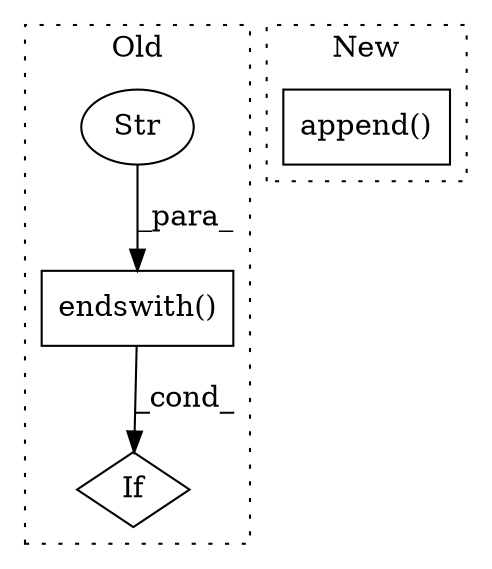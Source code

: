 digraph G {
subgraph cluster0 {
1 [label="endswith()" a="75" s="3616,3632" l="11,1" shape="box"];
3 [label="If" a="96" s="3595" l="3" shape="diamond"];
4 [label="Str" a="66" s="3627" l="5" shape="ellipse"];
label = "Old";
style="dotted";
}
subgraph cluster1 {
2 [label="append()" a="75" s="4145,4180" l="15,1" shape="box"];
label = "New";
style="dotted";
}
1 -> 3 [label="_cond_"];
4 -> 1 [label="_para_"];
}